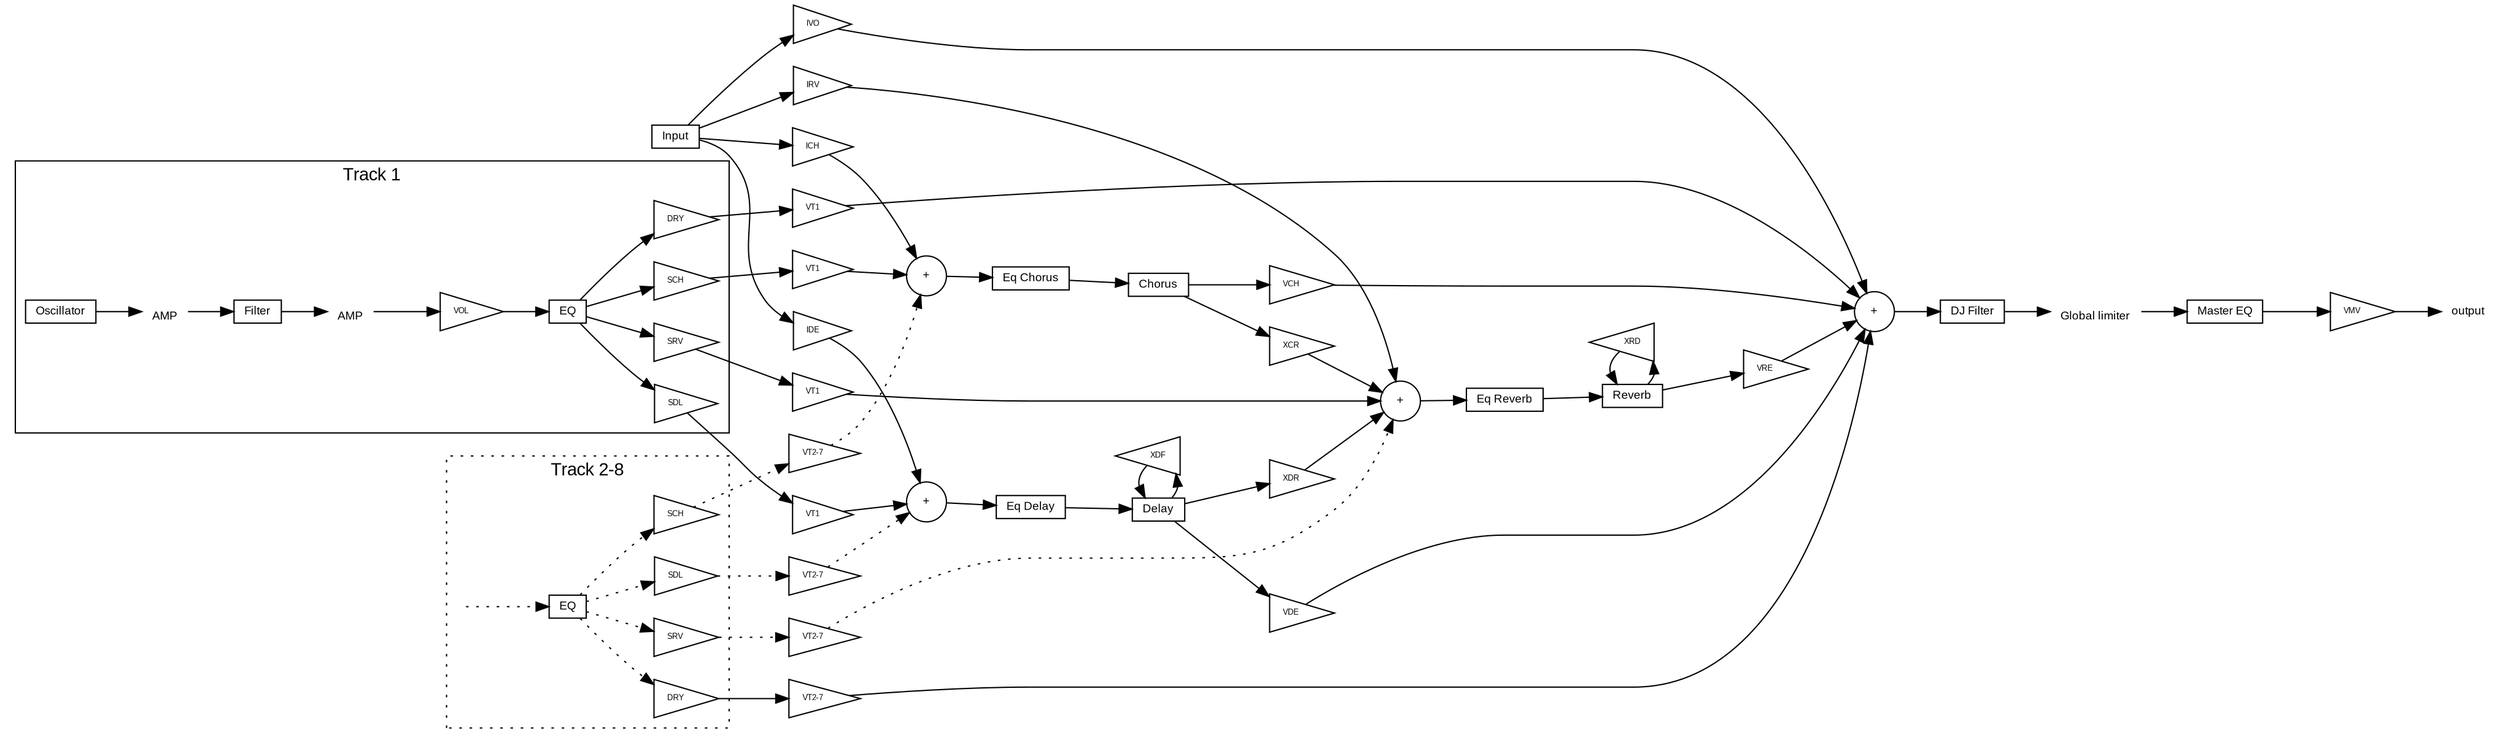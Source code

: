 digraph Instrument
{
    // mikey303 beta-testing 07/07/2024 7:28 AM (my timezone)
    // Inst -> Amp (not POST) -> Filter -> Amp (POST) -> EQ -> Send
    rankdir="LR";
    shape="box";
    len="0.1";

    node [fontname="Arial", size="0.1", fontsize="9", width="0.1", height="0.1", shape="none"];

    subgraph Track1 {
        cluster=true;
        label="Track 1";
        fontname="Arial";
        
        Osc1 [shape="box", label="Oscillator", group="main"];
        Filter1 [shape="box", label="Filter", group="main"];
        Vol1 [shape="triangle", orientation="270", fontsize="6", label="VOL", group="main", width=0.5, height=0.4]
        Dry1 [shape="triangle", orientation="270", fontsize="6", label="DRY", width=0.5, height=0.4];
        Srv1 [shape="triangle", orientation="270", fontsize="6", label="SRV", width=0.5, height=0.4];
        Sdl1 [shape="triangle", orientation="270", fontsize="6", label="SDL", width=0.5, height=0.4];
        Sch1 [shape="triangle", orientation="270", fontsize="6", label="SCH", width=0.5, height=0.4];
        Eq1 [label="EQ", shape="box", group="main"]
        Limiter1 [image="limiter.svg", shape="none", label="AMP", group="main", labelloc="b"];
        LimiterPost1 [image="limiter_post.svg", shape="none", label="AMP", group="main", labelloc="b"];

        Osc1 -> Limiter1;

        Limiter1 -> Filter1;
        Filter1 -> LimiterPost1;

        LimiterPost1 -> Vol1;
        Vol1 -> Eq1;

        Eq1 -> Dry1;
        Eq1 -> Srv1;
        Eq1 -> Sch1;
        Eq1 -> Sdl1;
    }

    subgraph Track27 {
        cluster=true;
        fontname="Arial";
        label="Track 2-8";
        style="dotted";

        Eq27 [label="EQ", shape="box"]

        Dry27 [shape="triangle", orientation="270", fontsize="6", label="DRY", width=0.5, height=0.4];
        Srv27 [shape="triangle", orientation="270", fontsize="6", label="SRV", width=0.5, height=0.4];
        Sdl27 [shape="triangle", orientation="270", fontsize="6", label="SDL", width=0.5, height=0.4];
        Sch27 [shape="triangle", orientation="270", fontsize="6", label="SCH", width=0.5, height=0.4];


        nonce27 [label=""];
        nonce27  -> Eq27 [style="dotted"];

        Eq27 -> Dry27 [style="dotted"];
        Eq27 -> Srv27 [style="dotted"];
        Eq27 -> Sch27 [style="dotted"];
        Eq27 -> Sdl27 [style="dotted"];
    }

    subgraph AnalogInput {
        clustre=true;
        Input [shape="box"];

        DryInput [shape="triangle", orientation="270", fontsize="6", label="IVO", width=0.5, height=0.4];
        SrvInput [shape="triangle", orientation="270", fontsize="6", label="IRV", width=0.5, height=0.4];
        SdlInput [shape="triangle", orientation="270", fontsize="6", label="IDE", width=0.5, height=0.4];
        SchInput [shape="triangle", orientation="270", fontsize="6", label="ICH", width=0.5, height=0.4];

        Input -> DryInput -> Mix;
        Input -> SrvInput -> reSum1;
        Input -> SdlInput -> deSum1;
        Input -> SchInput -> chSum1;
    }

/*
    subgraph Track8 {
        cluster=true;
        label="Track 8";
        fontname="Arial";
        
        Osc8 [shape="box", label="Oscillator", group="main"];
        Filter8 [shape="box", label="Filter", group="main"];
        Vol8 [shape="triangle", orientation="270", fontsize="6", label="VOL", group="main", width=0.5, height=0.4]
        Dry8 [shape="triangle", orientation="270", fontsize="6", label="DRY", width=0.5, height=0.4];
        Srv8 [shape="triangle", orientation="270", fontsize="6", label="SRV", width=0.5, height=0.4];
        Sdl8 [shape="triangle", orientation="270", fontsize="6", label="SDL", width=0.5, height=0.4];
        Sch8 [shape="triangle", orientation="270", fontsize="6", label="SCH", width=0.5, height=0.4];
        Eq8 [label="EQ", shape="box", group="main"]
        Limiter8 [image="limiter.svg", shape="none", label="AMP", group="main", labelloc="b"];
        LimiterPost8 [image="limiter_post.svg", shape="none", label="AMP", group="main", labelloc="b"];

        Osc8 -> Limiter8;

        Limiter8 -> Filter8;
        Filter8 -> LimiterPost8;

        LimiterPost8 -> Vol8;
        Vol8 -> Eq8;

        Eq8 -> Dry8;
        Eq8 -> Srv8;
        Eq8 -> Sch8;
        Eq8 -> Sdl8;
    }
    */


    Mix [group="main"];
    eqD [label="Eq Delay", shape="box"];

    {
        deSum1 [label="+", shape="circle", rank="same"];
        Sdl1 -> M1D -> deSum1;
        Sdl27 -> M27D -> deSum1 [style="dotted"];
    }

    {
        eqR  [label="Eq Reverb", shape="box"];
        eqC  [label="Eq Chorus", shape="box"];

        chSum1 [label="+", shape="circle", rank="same"];
        reSum1 [label="+", shape="circle"];

        M1 [shape="triangle", orientation="270", fontsize="6", label="VT1", width=0.5, height=0.4];
        M1R [shape="triangle", orientation="270", fontsize="6", label="VT1", width=0.5, height=0.4];
        M1C [shape="triangle", orientation="270", fontsize="6", label="VT1", width=0.5, height=0.4];
        M1D [shape="triangle", orientation="270", fontsize="6", label="VT1", width=0.5, height=0.4];
        M27 [shape="triangle", orientation="270", fontsize="6", label="VT2-7", width=0.5, height=0.4];
        M27R [shape="triangle", orientation="270", fontsize="6", label="VT2-7", width=0.5, height=0.4];
        M27D [shape="triangle", orientation="270", fontsize="6", label="VT2-7", width=0.5, height=0.4];
        M27C [shape="triangle", orientation="270", fontsize="6", label="VT2-7", width=0.5, height=0.4];
        // M8 [shape="triangle", orientation="270", fontsize="6", label="VT8", width=0.5, height=0.4];
        Mix [label="+", shape="circle"];
        Dry1 -> M1;
        // Dry8 -> M8;
        Dry27 -> M27
        M1 -> Mix;
        // M8 -> Mix;
        M27 -> Mix;
        Srv1 -> M1R -> reSum1;
        Sch1 -> M1C -> chSum1;

        Srv27 -> M27R -> reSum1 [style="dotted"];
        Sch27 -> M27C -> chSum1 [style="dotted"];

        // Srv8 -> reSum1;
        // Sch8 -> chSum1;
    }

    MixDelay [shape="triangle", orientation="270", fontsize="6", label="VDE", width=0.5, height=0.4];
    MixReverb [shape="triangle", orientation="270", fontsize="6", label="VRE", width=0.5, height=0.4];
    MixChorus [shape="triangle", orientation="270", fontsize="6", label="VCH", width=0.5, height=0.4];

    Chorus [shape="box"];

    {
        rank=same;
        Reverb [shape="box"];
        ReverbFBK [shape="triangle", orientation="90", fontsize="6", label="XRD", width=0.5, height=0.4];
        Reverb -> ReverbFBK -> Reverb;
    }

    {
        rank=same;
        Delay [shape="box"];
        DelayFBK [shape="triangle", orientation="90", fontsize="6", label="XDF", width=0.5, height=0.4];
        Delay -> DelayFBK -> Delay;
    }

    deSum1 -> eqD -> Delay -> MixDelay -> Mix;
    chSum1 -> eqC -> Chorus -> MixChorus -> Mix;
    reSum1 -> eqR -> Reverb -> MixReverb -> Mix;

    chorusRevSend [shape="triangle", orientation="270", fontsize="6", label="XCR", width=0.5, height=0.4];
    Chorus -> chorusRevSend -> reSum1;

    delayRevSend [shape="triangle", orientation="270", fontsize="6", label="XDR", width=0.5, height=0.4];
    Delay -> delayRevSend -> reSum1;

    DJF [shape="box", label="DJ Filter"];
    globalEq [shape="box", label="Master EQ"];
    globalLimiter [image="limiter.svg", shape="none", label="Global limiter", group="main", labelloc="b"];
    globalMix [shape="triangle", orientation="270", fontsize="6", label="VMV", width=0.5, height=0.4];

    Mix -> DJF -> globalLimiter -> globalEq -> globalMix -> output;
}

